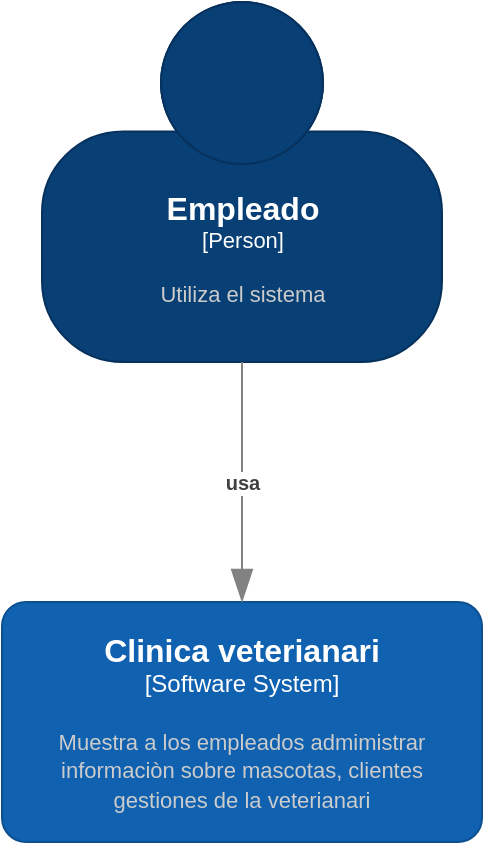 <mxfile version="20.0.1" type="device" pages="4"><diagram id="ow3xHZUGOYTpjpspxe-k" name="contexto"><mxGraphModel dx="1038" dy="571" grid="1" gridSize="10" guides="1" tooltips="1" connect="1" arrows="1" fold="1" page="1" pageScale="1" pageWidth="827" pageHeight="1169" math="0" shadow="0"><root><mxCell id="0"/><mxCell id="1" parent="0"/><object placeholders="1" c4Name="Clinica veterianari" c4Type="Software System" c4Description="Muestra a los empleados admimistrar&#10;informaciòn sobre mascotas, clientes&#10;gestiones de la veterianari" label="&lt;font style=&quot;font-size: 16px&quot;&gt;&lt;b&gt;%c4Name%&lt;/b&gt;&lt;/font&gt;&lt;div&gt;[%c4Type%]&lt;/div&gt;&lt;br&gt;&lt;div&gt;&lt;font style=&quot;font-size: 11px&quot;&gt;&lt;font color=&quot;#cccccc&quot;&gt;%c4Description%&lt;/font&gt;&lt;/div&gt;" id="G75LsXMLeV2hOUavIm4Q-3"><mxCell style="rounded=1;whiteSpace=wrap;html=1;labelBackgroundColor=none;fillColor=#1061B0;fontColor=#ffffff;align=center;arcSize=10;strokeColor=#0D5091;metaEdit=1;resizable=0;points=[[0.25,0,0],[0.5,0,0],[0.75,0,0],[1,0.25,0],[1,0.5,0],[1,0.75,0],[0.75,1,0],[0.5,1,0],[0.25,1,0],[0,0.75,0],[0,0.5,0],[0,0.25,0]];" vertex="1" parent="1"><mxGeometry x="260" y="320" width="240" height="120" as="geometry"/></mxCell></object><object placeholders="1" c4Name="Empleado" c4Type="Person" c4Description="Utiliza el sistema" label="&lt;font style=&quot;font-size: 16px&quot;&gt;&lt;b&gt;%c4Name%&lt;/b&gt;&lt;/font&gt;&lt;div&gt;[%c4Type%]&lt;/div&gt;&lt;br&gt;&lt;div&gt;&lt;font style=&quot;font-size: 11px&quot;&gt;&lt;font color=&quot;#cccccc&quot;&gt;%c4Description%&lt;/font&gt;&lt;/div&gt;" id="G75LsXMLeV2hOUavIm4Q-4"><mxCell style="html=1;fontSize=11;dashed=0;whitespace=wrap;fillColor=#083F75;strokeColor=#06315C;fontColor=#ffffff;shape=mxgraph.c4.person2;align=center;metaEdit=1;points=[[0.5,0,0],[1,0.5,0],[1,0.75,0],[0.75,1,0],[0.5,1,0],[0.25,1,0],[0,0.75,0],[0,0.5,0]];resizable=0;" vertex="1" parent="1"><mxGeometry x="280" y="20" width="200" height="180" as="geometry"/></mxCell></object><object placeholders="1" c4Type="Relationship" c4Description="usa&#10;" label="&lt;div style=&quot;text-align: left&quot;&gt;&lt;div style=&quot;text-align: center&quot;&gt;&lt;b&gt;%c4Description%&lt;/b&gt;&lt;/div&gt;" id="G75LsXMLeV2hOUavIm4Q-7"><mxCell style="endArrow=blockThin;html=1;fontSize=10;fontColor=#404040;strokeWidth=1;endFill=1;strokeColor=#828282;elbow=vertical;metaEdit=1;endSize=14;startSize=14;jumpStyle=arc;jumpSize=16;rounded=0;edgeStyle=orthogonalEdgeStyle;exitX=0.5;exitY=1;exitDx=0;exitDy=0;exitPerimeter=0;entryX=0.5;entryY=0;entryDx=0;entryDy=0;entryPerimeter=0;" edge="1" parent="1" source="G75LsXMLeV2hOUavIm4Q-4" target="G75LsXMLeV2hOUavIm4Q-3"><mxGeometry width="240" relative="1" as="geometry"><mxPoint x="350" y="250" as="sourcePoint"/><mxPoint x="590" y="250" as="targetPoint"/></mxGeometry></mxCell></object></root></mxGraphModel></diagram><diagram name="contenedor" id="J5b45KK1U5hIEvFgc4su"><mxGraphModel dx="1038" dy="571" grid="1" gridSize="10" guides="1" tooltips="1" connect="1" arrows="1" fold="1" page="1" pageScale="1" pageWidth="827" pageHeight="1169" math="0" shadow="0"><root><mxCell id="oBdUf0047qvnqtLOS9fv-0"/><mxCell id="oBdUf0047qvnqtLOS9fv-1" parent="oBdUf0047qvnqtLOS9fv-0"/><object placeholders="1" c4Name="Empleado" c4Type="Person" c4Description="Utiliza el sistema" label="&lt;font style=&quot;font-size: 16px&quot;&gt;&lt;b&gt;%c4Name%&lt;/b&gt;&lt;/font&gt;&lt;div&gt;[%c4Type%]&lt;/div&gt;&lt;br&gt;&lt;div&gt;&lt;font style=&quot;font-size: 11px&quot;&gt;&lt;font color=&quot;#cccccc&quot;&gt;%c4Description%&lt;/font&gt;&lt;/div&gt;" id="oBdUf0047qvnqtLOS9fv-3"><mxCell style="html=1;fontSize=11;dashed=0;whitespace=wrap;fillColor=#083F75;strokeColor=#06315C;fontColor=#ffffff;shape=mxgraph.c4.person2;align=center;metaEdit=1;points=[[0.5,0,0],[1,0.5,0],[1,0.75,0],[0.75,1,0],[0.5,1,0],[0.25,1,0],[0,0.75,0],[0,0.5,0]];resizable=0;" vertex="1" parent="oBdUf0047qvnqtLOS9fv-1"><mxGeometry x="280" y="20" width="200" height="180" as="geometry"/></mxCell></object><object placeholders="1" c4Type="Relationship" c4Description="usa&#10;" label="&lt;div style=&quot;text-align: left&quot;&gt;&lt;div style=&quot;text-align: center&quot;&gt;&lt;b&gt;%c4Description%&lt;/b&gt;&lt;/div&gt;" id="oBdUf0047qvnqtLOS9fv-4"><mxCell style="endArrow=blockThin;html=1;fontSize=10;fontColor=#404040;strokeWidth=1;endFill=1;strokeColor=#828282;elbow=vertical;metaEdit=1;endSize=14;startSize=14;jumpStyle=arc;jumpSize=16;rounded=0;edgeStyle=orthogonalEdgeStyle;exitX=0.5;exitY=1;exitDx=0;exitDy=0;exitPerimeter=0;dashed=1;" edge="1" parent="oBdUf0047qvnqtLOS9fv-1" source="oBdUf0047qvnqtLOS9fv-3" target="2WxA-Mg-8D5rNNFgFzb7-1"><mxGeometry width="240" relative="1" as="geometry"><mxPoint x="350" y="250" as="sourcePoint"/><mxPoint x="240" y="340" as="targetPoint"/></mxGeometry></mxCell></object><object placeholders="1" c4Name="Clinica Veterinaria" c4Type="SystemScopeBoundary" c4Application="software System" label="&lt;font style=&quot;font-size: 16px&quot;&gt;&lt;b&gt;&lt;div style=&quot;text-align: left&quot;&gt;%c4Name%&lt;/div&gt;&lt;/b&gt;&lt;/font&gt;&lt;div style=&quot;text-align: left&quot;&gt;[%c4Application%]&lt;/div&gt;" id="2WxA-Mg-8D5rNNFgFzb7-0"><mxCell style="rounded=1;fontSize=11;whiteSpace=wrap;html=1;dashed=1;arcSize=20;fillColor=none;strokeColor=#666666;fontColor=#333333;labelBackgroundColor=none;align=left;verticalAlign=bottom;labelBorderColor=none;spacingTop=0;spacing=10;dashPattern=8 4;metaEdit=1;rotatable=0;perimeter=rectanglePerimeter;noLabel=0;labelPadding=0;allowArrows=0;connectable=0;expand=0;recursiveResize=0;editable=1;pointerEvents=0;absoluteArcSize=1;points=[[0.25,0,0],[0.5,0,0],[0.75,0,0],[1,0.25,0],[1,0.5,0],[1,0.75,0],[0.75,1,0],[0.5,1,0],[0.25,1,0],[0,0.75,0],[0,0.5,0],[0,0.25,0]];" vertex="1" parent="oBdUf0047qvnqtLOS9fv-1"><mxGeometry x="210" y="250" width="350" height="390" as="geometry"/></mxCell></object><mxCell id="aoBs7oYjc9M1emKAEGzF-12" style="edgeStyle=orthogonalEdgeStyle;rounded=0;orthogonalLoop=1;jettySize=auto;html=1;dashed=1;" edge="1" parent="oBdUf0047qvnqtLOS9fv-1" source="2WxA-Mg-8D5rNNFgFzb7-1" target="aoBs7oYjc9M1emKAEGzF-4"><mxGeometry relative="1" as="geometry"><mxPoint x="382.8" y="451.02" as="targetPoint"/></mxGeometry></mxCell><object placeholders="1" c4Name="Aplicaciòn web" c4Type="Container" c4Technology="Laravel" c4Description="Permitir los empleados admimistrar&#10;informaciòn sobre mascotas, clientes&#10;gestiones de la veterianaria" label="&lt;font style=&quot;font-size: 16px&quot;&gt;&lt;b&gt;%c4Name%&lt;/b&gt;&lt;/font&gt;&lt;div&gt;[%c4Type%: %c4Technology%]&lt;/div&gt;&lt;br&gt;&lt;div&gt;&lt;font style=&quot;font-size: 11px&quot;&gt;&lt;font color=&quot;#E6E6E6&quot;&gt;%c4Description%&lt;/font&gt;&lt;/div&gt;" id="2WxA-Mg-8D5rNNFgFzb7-1"><mxCell style="rounded=1;whiteSpace=wrap;html=1;fontSize=11;labelBackgroundColor=none;fillColor=#23A2D9;fontColor=#ffffff;align=center;arcSize=10;strokeColor=#0E7DAD;metaEdit=1;resizable=0;points=[[0.25,0,0],[0.5,0,0],[0.75,0,0],[1,0.25,0],[1,0.5,0],[1,0.75,0],[0.75,1,0],[0.5,1,0],[0.25,1,0],[0,0.75,0],[0,0.5,0],[0,0.25,0]];" vertex="1" parent="oBdUf0047qvnqtLOS9fv-1"><mxGeometry x="260" y="280" width="240" height="120" as="geometry"/></mxCell></object><object placeholders="1" c4Type="Base de Datos" c4Container="Container " c4Technology="Maria DB" c4Description="Store mascotas, clientes" label="&lt;font style=&quot;font-size: 16px&quot;&gt;&lt;b&gt;%c4Type%&lt;/font&gt;&lt;div&gt;[%c4Container%:&amp;nbsp;%c4Technology%]&lt;/div&gt;&lt;br&gt;&lt;div&gt;&lt;font style=&quot;font-size: 11px&quot;&gt;&lt;font color=&quot;#E6E6E6&quot;&gt;%c4Description%&lt;/font&gt;&lt;/div&gt;" id="aoBs7oYjc9M1emKAEGzF-4"><mxCell style="shape=cylinder3;size=15;whiteSpace=wrap;html=1;boundedLbl=1;rounded=0;labelBackgroundColor=none;fillColor=#23A2D9;fontSize=12;fontColor=#ffffff;align=center;strokeColor=#0E7DAD;metaEdit=1;points=[[0.5,0,0],[1,0.25,0],[1,0.5,0],[1,0.75,0],[0.5,1,0],[0,0.75,0],[0,0.5,0],[0,0.25,0]];resizable=0;" vertex="1" parent="oBdUf0047qvnqtLOS9fv-1"><mxGeometry x="260" y="465" width="240" height="120" as="geometry"/></mxCell></object></root></mxGraphModel></diagram><diagram name="componente" id="9l-gFrzwX7E5A8nOS2ES"><mxGraphModel dx="2310" dy="816" grid="1" gridSize="10" guides="1" tooltips="1" connect="1" arrows="1" fold="1" page="1" pageScale="1" pageWidth="827" pageHeight="1169" math="0" shadow="0"><root><mxCell id="KhVIsR5Pb3wAb359pvli-0"/><mxCell id="KhVIsR5Pb3wAb359pvli-1" parent="KhVIsR5Pb3wAb359pvli-0"/><object placeholders="1" c4Name="Empleado" c4Type="Person" c4Description="Utiliza el sistema" label="&lt;font style=&quot;font-size: 16px&quot;&gt;&lt;b&gt;%c4Name%&lt;/b&gt;&lt;/font&gt;&lt;div&gt;[%c4Type%]&lt;/div&gt;&lt;br&gt;&lt;div&gt;&lt;font style=&quot;font-size: 11px&quot;&gt;&lt;font color=&quot;#cccccc&quot;&gt;%c4Description%&lt;/font&gt;&lt;/div&gt;" id="KhVIsR5Pb3wAb359pvli-2"><mxCell style="html=1;fontSize=11;dashed=0;whitespace=wrap;fillColor=#083F75;strokeColor=#06315C;fontColor=#ffffff;shape=mxgraph.c4.person2;align=center;metaEdit=1;points=[[0.5,0,0],[1,0.5,0],[1,0.75,0],[0.75,1,0],[0.5,1,0],[0.25,1,0],[0,0.75,0],[0,0.5,0]];resizable=0;" vertex="1" parent="KhVIsR5Pb3wAb359pvli-1"><mxGeometry x="-337" y="30" width="200" height="180" as="geometry"/></mxCell></object><object placeholders="1" c4Name="Aplicacion web" c4Type="SystemScopeBoundary" c4Application="Container" label="&lt;font style=&quot;font-size: 16px&quot;&gt;&lt;b&gt;&lt;div style=&quot;text-align: left&quot;&gt;%c4Name%&lt;/div&gt;&lt;/b&gt;&lt;/font&gt;&lt;div style=&quot;text-align: left&quot;&gt;[%c4Application%]&lt;/div&gt;" id="KhVIsR5Pb3wAb359pvli-4"><mxCell style="rounded=1;fontSize=11;whiteSpace=wrap;html=1;dashed=1;arcSize=20;fillColor=none;strokeColor=#666666;fontColor=#333333;labelBackgroundColor=none;align=left;verticalAlign=bottom;labelBorderColor=none;spacingTop=0;spacing=10;dashPattern=8 4;metaEdit=1;rotatable=0;perimeter=rectanglePerimeter;noLabel=0;labelPadding=0;allowArrows=0;connectable=0;expand=0;recursiveResize=0;editable=1;pointerEvents=0;absoluteArcSize=1;points=[[0.25,0,0],[0.5,0,0],[0.75,0,0],[1,0.25,0],[1,0.5,0],[1,0.75,0],[0.75,1,0],[0.5,1,0],[0.25,1,0],[0,0.75,0],[0,0.5,0],[0,0.25,0]];" vertex="1" parent="KhVIsR5Pb3wAb359pvli-1"><mxGeometry x="-827" y="270" width="827" height="400" as="geometry"/></mxCell></object><object placeholders="1" c4Type="Base de Datos" c4Container="Container " c4Technology="Maria DB" c4Description="Store mascotas, clientes" label="&lt;font style=&quot;font-size: 16px&quot;&gt;&lt;b&gt;%c4Type%&lt;/font&gt;&lt;div&gt;[%c4Container%:&amp;nbsp;%c4Technology%]&lt;/div&gt;&lt;br&gt;&lt;div&gt;&lt;font style=&quot;font-size: 11px&quot;&gt;&lt;font color=&quot;#E6E6E6&quot;&gt;%c4Description%&lt;/font&gt;&lt;/div&gt;" id="KhVIsR5Pb3wAb359pvli-7"><mxCell style="shape=cylinder3;size=15;whiteSpace=wrap;html=1;boundedLbl=1;rounded=0;labelBackgroundColor=none;fillColor=#23A2D9;fontSize=12;fontColor=#ffffff;align=center;strokeColor=#0E7DAD;metaEdit=1;points=[[0.5,0,0],[1,0.25,0],[1,0.5,0],[1,0.75,0],[0.5,1,0],[0,0.75,0],[0,0.5,0],[0,0.25,0]];resizable=0;" vertex="1" parent="KhVIsR5Pb3wAb359pvli-1"><mxGeometry x="-640" y="780" width="240" height="120" as="geometry"/></mxCell></object><mxCell id="OelPczLiiVqYM9FNONkE-6" style="edgeStyle=none;rounded=0;orthogonalLoop=1;jettySize=auto;html=1;dashed=1;" edge="1" parent="KhVIsR5Pb3wAb359pvli-1" source="hqKr0oDpj3UkhgxDb4QV-0" target="OelPczLiiVqYM9FNONkE-4"><mxGeometry relative="1" as="geometry"/></mxCell><object placeholders="1" c4Name="ControladorMascotas" c4Type="Component" c4Technology="" c4Description="" label="&lt;font style=&quot;font-size: 16px&quot;&gt;&lt;b&gt;%c4Name%&lt;/b&gt;&lt;/font&gt;&lt;div&gt;[%c4Type%: %c4Technology%]&lt;/div&gt;&lt;br&gt;&lt;div&gt;&lt;font style=&quot;font-size: 11px&quot;&gt;%c4Description%&lt;/font&gt;&lt;/div&gt;" id="hqKr0oDpj3UkhgxDb4QV-0"><mxCell style="rounded=1;whiteSpace=wrap;html=1;labelBackgroundColor=none;fillColor=#63BEF2;fontColor=#ffffff;align=center;arcSize=6;strokeColor=#2086C9;metaEdit=1;resizable=0;points=[[0.25,0,0],[0.5,0,0],[0.75,0,0],[1,0.25,0],[1,0.5,0],[1,0.75,0],[0.75,1,0],[0.5,1,0],[0.25,1,0],[0,0.75,0],[0,0.5,0],[0,0.25,0]];" vertex="1" parent="KhVIsR5Pb3wAb359pvli-1"><mxGeometry x="-310" y="370" width="240" height="120" as="geometry"/></mxCell></object><mxCell id="OelPczLiiVqYM9FNONkE-7" style="edgeStyle=none;rounded=0;orthogonalLoop=1;jettySize=auto;html=1;dashed=1;" edge="1" parent="KhVIsR5Pb3wAb359pvli-1" source="hqKr0oDpj3UkhgxDb4QV-2" target="OelPczLiiVqYM9FNONkE-4"><mxGeometry relative="1" as="geometry"/></mxCell><object placeholders="1" c4Name="ControladorCliente" c4Type="Component" c4Technology="" c4Description="" label="&lt;font style=&quot;font-size: 16px&quot;&gt;&lt;b&gt;%c4Name%&lt;/b&gt;&lt;/font&gt;&lt;div&gt;[%c4Type%: %c4Technology%]&lt;/div&gt;&lt;br&gt;&lt;div&gt;&lt;font style=&quot;font-size: 11px&quot;&gt;%c4Description%&lt;/font&gt;&lt;/div&gt;" id="hqKr0oDpj3UkhgxDb4QV-2"><mxCell style="rounded=1;whiteSpace=wrap;html=1;labelBackgroundColor=none;fillColor=#63BEF2;fontColor=#ffffff;align=center;arcSize=6;strokeColor=#2086C9;metaEdit=1;resizable=0;points=[[0.25,0,0],[0.5,0,0],[0.75,0,0],[1,0.25,0],[1,0.5,0],[1,0.75,0],[0.75,1,0],[0.5,1,0],[0.25,1,0],[0,0.75,0],[0,0.5,0],[0,0.25,0]];" vertex="1" parent="KhVIsR5Pb3wAb359pvli-1"><mxGeometry x="-560" y="360" width="240" height="120" as="geometry"/></mxCell></object><mxCell id="OelPczLiiVqYM9FNONkE-3" style="edgeStyle=none;rounded=0;orthogonalLoop=1;jettySize=auto;html=1;dashed=1;" edge="1" parent="KhVIsR5Pb3wAb359pvli-1" source="vnoit0yYaFEJqwumshK0-0" target="OelPczLiiVqYM9FNONkE-4"><mxGeometry relative="1" as="geometry"/></mxCell><object placeholders="1" c4Name="ControladorPagos" c4Type="Component" c4Technology="" c4Description="" label="&lt;font style=&quot;font-size: 16px&quot;&gt;&lt;b&gt;%c4Name%&lt;/b&gt;&lt;/font&gt;&lt;div&gt;[%c4Type%: %c4Technology%]&lt;/div&gt;&lt;br&gt;&lt;div&gt;&lt;font style=&quot;font-size: 11px&quot;&gt;%c4Description%&lt;/font&gt;&lt;/div&gt;" id="vnoit0yYaFEJqwumshK0-0"><mxCell style="rounded=1;whiteSpace=wrap;html=1;labelBackgroundColor=none;fillColor=#63BEF2;fontColor=#ffffff;align=center;arcSize=6;strokeColor=#2086C9;metaEdit=1;resizable=0;points=[[0.25,0,0],[0.5,0,0],[0.75,0,0],[1,0.25,0],[1,0.5,0],[1,0.75,0],[0.75,1,0],[0.5,1,0],[0.25,1,0],[0,0.75,0],[0,0.5,0],[0,0.25,0]];" vertex="1" parent="KhVIsR5Pb3wAb359pvli-1"><mxGeometry x="-260" y="510" width="240" height="120" as="geometry"/></mxCell></object><mxCell id="OelPczLiiVqYM9FNONkE-8" style="edgeStyle=none;rounded=0;orthogonalLoop=1;jettySize=auto;html=1;dashed=1;" edge="1" parent="KhVIsR5Pb3wAb359pvli-1" source="vnoit0yYaFEJqwumshK0-1" target="OelPczLiiVqYM9FNONkE-4"><mxGeometry relative="1" as="geometry"/></mxCell><object placeholders="1" c4Name="ControladorVeterinaria" c4Type="Component" c4Technology="" c4Description="" label="&lt;font style=&quot;font-size: 16px&quot;&gt;&lt;b&gt;%c4Name%&lt;/b&gt;&lt;/font&gt;&lt;div&gt;[%c4Type%: %c4Technology%]&lt;/div&gt;&lt;br&gt;&lt;div&gt;&lt;font style=&quot;font-size: 11px&quot;&gt;%c4Description%&lt;/font&gt;&lt;/div&gt;" id="vnoit0yYaFEJqwumshK0-1"><mxCell style="rounded=1;whiteSpace=wrap;html=1;labelBackgroundColor=none;fillColor=#63BEF2;fontColor=#ffffff;align=center;arcSize=6;strokeColor=#2086C9;metaEdit=1;resizable=0;points=[[0.25,0,0],[0.5,0,0],[0.75,0,0],[1,0.25,0],[1,0.5,0],[1,0.75,0],[0.75,1,0],[0.5,1,0],[0.25,1,0],[0,0.75,0],[0,0.5,0],[0,0.25,0]];" vertex="1" parent="KhVIsR5Pb3wAb359pvli-1"><mxGeometry x="-810" y="310" width="240" height="120" as="geometry"/></mxCell></object><object placeholders="1" c4Type="Relationship" c4Description="usa&#10;" label="&lt;div style=&quot;text-align: left&quot;&gt;&lt;div style=&quot;text-align: center&quot;&gt;&lt;b&gt;%c4Description%&lt;/b&gt;&lt;/div&gt;" id="vnoit0yYaFEJqwumshK0-2"><mxCell style="endArrow=blockThin;html=1;fontSize=10;fontColor=#404040;strokeWidth=1;endFill=1;strokeColor=#828282;elbow=vertical;metaEdit=1;endSize=14;startSize=14;jumpStyle=arc;jumpSize=16;rounded=0;exitX=0.5;exitY=1;exitDx=0;exitDy=0;exitPerimeter=0;dashed=1;" edge="1" parent="KhVIsR5Pb3wAb359pvli-1" source="KhVIsR5Pb3wAb359pvli-2" target="hqKr0oDpj3UkhgxDb4QV-0"><mxGeometry width="240" relative="1" as="geometry"><mxPoint x="-127" y="220" as="sourcePoint"/><mxPoint x="123" y="310" as="targetPoint"/></mxGeometry></mxCell></object><object placeholders="1" c4Type="Relationship" c4Description="usa&#10;" label="&lt;div style=&quot;text-align: left&quot;&gt;&lt;div style=&quot;text-align: center&quot;&gt;&lt;b&gt;%c4Description%&lt;/b&gt;&lt;/div&gt;" id="vnoit0yYaFEJqwumshK0-3"><mxCell style="endArrow=blockThin;html=1;fontSize=10;fontColor=#404040;strokeWidth=1;endFill=1;strokeColor=#828282;elbow=vertical;metaEdit=1;endSize=14;startSize=14;jumpStyle=arc;jumpSize=16;rounded=0;exitX=0.5;exitY=1;exitDx=0;exitDy=0;exitPerimeter=0;dashed=1;entryX=0.5;entryY=0;entryDx=0;entryDy=0;entryPerimeter=0;" edge="1" parent="KhVIsR5Pb3wAb359pvli-1" source="KhVIsR5Pb3wAb359pvli-2" target="hqKr0oDpj3UkhgxDb4QV-2"><mxGeometry width="240" relative="1" as="geometry"><mxPoint x="-127" y="220" as="sourcePoint"/><mxPoint x="-127" y="320" as="targetPoint"/></mxGeometry></mxCell></object><object placeholders="1" c4Type="Relationship" c4Description="usa&#10;" label="&lt;div style=&quot;text-align: left&quot;&gt;&lt;div style=&quot;text-align: center&quot;&gt;&lt;b&gt;%c4Description%&lt;/b&gt;&lt;/div&gt;" id="vnoit0yYaFEJqwumshK0-4"><mxCell style="endArrow=blockThin;html=1;fontSize=10;fontColor=#404040;strokeWidth=1;endFill=1;strokeColor=#828282;elbow=vertical;metaEdit=1;endSize=14;startSize=14;jumpStyle=arc;jumpSize=16;rounded=0;exitX=0.5;exitY=1;exitDx=0;exitDy=0;exitPerimeter=0;dashed=1;entryX=0.5;entryY=0;entryDx=0;entryDy=0;entryPerimeter=0;" edge="1" parent="KhVIsR5Pb3wAb359pvli-1" source="KhVIsR5Pb3wAb359pvli-2" target="vnoit0yYaFEJqwumshK0-1"><mxGeometry width="240" relative="1" as="geometry"><mxPoint x="-127" y="220" as="sourcePoint"/><mxPoint x="-387" y="320" as="targetPoint"/></mxGeometry></mxCell></object><mxCell id="OelPczLiiVqYM9FNONkE-9" style="edgeStyle=none;rounded=0;orthogonalLoop=1;jettySize=auto;html=1;dashed=1;" edge="1" parent="KhVIsR5Pb3wAb359pvli-1" source="OelPczLiiVqYM9FNONkE-4" target="KhVIsR5Pb3wAb359pvli-7"><mxGeometry relative="1" as="geometry"/></mxCell><object placeholders="1" c4Name="Dao" c4Type="Component" c4Technology="" c4Description="Persistencia se encarga de manejar &#10;las operaciones a la BD a travès &#10;del framework" label="&lt;font style=&quot;font-size: 16px&quot;&gt;&lt;b&gt;%c4Name%&lt;/b&gt;&lt;/font&gt;&lt;div&gt;[%c4Type%: %c4Technology%]&lt;/div&gt;&lt;br&gt;&lt;div&gt;&lt;font style=&quot;font-size: 11px&quot;&gt;%c4Description%&lt;/font&gt;&lt;/div&gt;" id="OelPczLiiVqYM9FNONkE-4"><mxCell style="rounded=1;whiteSpace=wrap;html=1;labelBackgroundColor=none;fillColor=#63BEF2;fontColor=#ffffff;align=center;arcSize=6;strokeColor=#2086C9;metaEdit=1;resizable=0;points=[[0.25,0,0],[0.5,0,0],[0.75,0,0],[1,0.25,0],[1,0.5,0],[1,0.75,0],[0.75,1,0],[0.5,1,0],[0.25,1,0],[0,0.75,0],[0,0.5,0],[0,0.25,0]];" vertex="1" parent="KhVIsR5Pb3wAb359pvli-1"><mxGeometry x="-640" y="590" width="240" height="120" as="geometry"/></mxCell></object><object placeholders="1" c4Type="Relationship" c4Description="usa&#10;" label="&lt;div style=&quot;text-align: left&quot;&gt;&lt;div style=&quot;text-align: center&quot;&gt;&lt;b&gt;%c4Description%&lt;/b&gt;&lt;/div&gt;" id="eEO82WD_S1cqmEeAzLph-0"><mxCell style="endArrow=blockThin;html=1;fontSize=10;fontColor=#404040;strokeWidth=1;endFill=1;strokeColor=#828282;elbow=vertical;metaEdit=1;endSize=14;startSize=14;jumpStyle=arc;jumpSize=16;rounded=0;exitX=0.5;exitY=1;exitDx=0;exitDy=0;exitPerimeter=0;dashed=1;edgeStyle=orthogonalEdgeStyle;" edge="1" parent="KhVIsR5Pb3wAb359pvli-1" source="KhVIsR5Pb3wAb359pvli-2" target="vnoit0yYaFEJqwumshK0-0"><mxGeometry width="240" relative="1" as="geometry"><mxPoint x="-227" y="220" as="sourcePoint"/><mxPoint x="-192.818" y="380" as="targetPoint"/><Array as="points"><mxPoint x="-50" y="210"/></Array></mxGeometry></mxCell></object></root></mxGraphModel></diagram><diagram name="Copy of contenedor" id="Wr-OlNsox0RmlhuV_O-a"><mxGraphModel dx="1038" dy="571" grid="1" gridSize="10" guides="1" tooltips="1" connect="1" arrows="1" fold="1" page="1" pageScale="1" pageWidth="827" pageHeight="1169" math="0" shadow="0"><root><mxCell id="yveVmvUffWD16wMDJmpX-0"/><mxCell id="yveVmvUffWD16wMDJmpX-1" parent="yveVmvUffWD16wMDJmpX-0"/><object placeholders="1" c4Name="Empleado" c4Type="Person" c4Description="Utiliza el sistema" label="&lt;font style=&quot;font-size: 16px&quot;&gt;&lt;b&gt;%c4Name%&lt;/b&gt;&lt;/font&gt;&lt;div&gt;[%c4Type%]&lt;/div&gt;&lt;br&gt;&lt;div&gt;&lt;font style=&quot;font-size: 11px&quot;&gt;&lt;font color=&quot;#cccccc&quot;&gt;%c4Description%&lt;/font&gt;&lt;/div&gt;" id="yveVmvUffWD16wMDJmpX-2"><mxCell style="html=1;fontSize=11;dashed=0;whitespace=wrap;fillColor=#083F75;strokeColor=#06315C;fontColor=#ffffff;shape=mxgraph.c4.person2;align=center;metaEdit=1;points=[[0.5,0,0],[1,0.5,0],[1,0.75,0],[0.75,1,0],[0.5,1,0],[0.25,1,0],[0,0.75,0],[0,0.5,0]];resizable=0;" vertex="1" parent="yveVmvUffWD16wMDJmpX-1"><mxGeometry x="280" y="20" width="200" height="180" as="geometry"/></mxCell></object><object placeholders="1" c4Type="Relationship" c4Description="usa&#10;" label="&lt;div style=&quot;text-align: left&quot;&gt;&lt;div style=&quot;text-align: center&quot;&gt;&lt;b&gt;%c4Description%&lt;/b&gt;&lt;/div&gt;" id="yveVmvUffWD16wMDJmpX-3"><mxCell style="endArrow=blockThin;html=1;fontSize=10;fontColor=#404040;strokeWidth=1;endFill=1;strokeColor=#828282;elbow=vertical;metaEdit=1;endSize=14;startSize=14;jumpStyle=arc;jumpSize=16;rounded=0;edgeStyle=orthogonalEdgeStyle;exitX=0.5;exitY=1;exitDx=0;exitDy=0;exitPerimeter=0;dashed=1;" edge="1" parent="yveVmvUffWD16wMDJmpX-1" source="yveVmvUffWD16wMDJmpX-2" target="yveVmvUffWD16wMDJmpX-7"><mxGeometry width="240" relative="1" as="geometry"><mxPoint x="350" y="250" as="sourcePoint"/><mxPoint x="240" y="340" as="targetPoint"/></mxGeometry></mxCell></object><object placeholders="1" c4Name="Clinica Veterinaria" c4Type="SystemScopeBoundary" c4Application="software System" label="&lt;font style=&quot;font-size: 16px&quot;&gt;&lt;b&gt;&lt;div style=&quot;text-align: left&quot;&gt;%c4Name%&lt;/div&gt;&lt;/b&gt;&lt;/font&gt;&lt;div style=&quot;text-align: left&quot;&gt;[%c4Application%]&lt;/div&gt;" id="yveVmvUffWD16wMDJmpX-4"><mxCell style="rounded=1;fontSize=11;whiteSpace=wrap;html=1;dashed=1;arcSize=20;fillColor=none;strokeColor=#666666;fontColor=#333333;labelBackgroundColor=none;align=left;verticalAlign=bottom;labelBorderColor=none;spacingTop=0;spacing=10;dashPattern=8 4;metaEdit=1;rotatable=0;perimeter=rectanglePerimeter;noLabel=0;labelPadding=0;allowArrows=0;connectable=0;expand=0;recursiveResize=0;editable=1;pointerEvents=0;absoluteArcSize=1;points=[[0.25,0,0],[0.5,0,0],[0.75,0,0],[1,0.25,0],[1,0.5,0],[1,0.75,0],[0.75,1,0],[0.5,1,0],[0.25,1,0],[0,0.75,0],[0,0.5,0],[0,0.25,0]];" vertex="1" parent="yveVmvUffWD16wMDJmpX-1"><mxGeometry x="20" y="250" width="1070" height="740" as="geometry"/></mxCell></object><mxCell id="yveVmvUffWD16wMDJmpX-5" style="edgeStyle=orthogonalEdgeStyle;rounded=0;orthogonalLoop=1;jettySize=auto;html=1;entryX=0.414;entryY=0.006;entryDx=0;entryDy=0;entryPerimeter=0;dashed=1;" edge="1" parent="yveVmvUffWD16wMDJmpX-1" source="yveVmvUffWD16wMDJmpX-7" target="yveVmvUffWD16wMDJmpX-12"><mxGeometry relative="1" as="geometry"/></mxCell><mxCell id="yveVmvUffWD16wMDJmpX-6" style="edgeStyle=orthogonalEdgeStyle;rounded=0;orthogonalLoop=1;jettySize=auto;html=1;dashed=1;" edge="1" parent="yveVmvUffWD16wMDJmpX-1" source="yveVmvUffWD16wMDJmpX-7" target="yveVmvUffWD16wMDJmpX-16"><mxGeometry relative="1" as="geometry"/></mxCell><object placeholders="1" c4Name="Aplicaciòn web" c4Type="Container" c4Technology="Laravel" c4Description="Permitir los empleados admimistrar&#10;informaciòn sobre mascotas, clientes&#10;gestiones de la veterianaria" label="&lt;font style=&quot;font-size: 16px&quot;&gt;&lt;b&gt;%c4Name%&lt;/b&gt;&lt;/font&gt;&lt;div&gt;[%c4Type%: %c4Technology%]&lt;/div&gt;&lt;br&gt;&lt;div&gt;&lt;font style=&quot;font-size: 11px&quot;&gt;&lt;font color=&quot;#E6E6E6&quot;&gt;%c4Description%&lt;/font&gt;&lt;/div&gt;" id="yveVmvUffWD16wMDJmpX-7"><mxCell style="rounded=1;whiteSpace=wrap;html=1;fontSize=11;labelBackgroundColor=none;fillColor=#23A2D9;fontColor=#ffffff;align=center;arcSize=10;strokeColor=#0E7DAD;metaEdit=1;resizable=0;points=[[0.25,0,0],[0.5,0,0],[0.75,0,0],[1,0.25,0],[1,0.5,0],[1,0.75,0],[0.75,1,0],[0.5,1,0],[0.25,1,0],[0,0.75,0],[0,0.5,0],[0,0.25,0]];" vertex="1" parent="yveVmvUffWD16wMDJmpX-1"><mxGeometry x="260" y="280" width="240" height="120" as="geometry"/></mxCell></object><object placeholders="1" c4Type="Base de Datos" c4Container="Container " c4Technology="Maria DB" c4Description="Store mascotas, clientes" label="&lt;font style=&quot;font-size: 16px&quot;&gt;&lt;b&gt;%c4Type%&lt;/font&gt;&lt;div&gt;[%c4Container%:&amp;nbsp;%c4Technology%]&lt;/div&gt;&lt;br&gt;&lt;div&gt;&lt;font style=&quot;font-size: 11px&quot;&gt;&lt;font color=&quot;#E6E6E6&quot;&gt;%c4Description%&lt;/font&gt;&lt;/div&gt;" id="yveVmvUffWD16wMDJmpX-8"><mxCell style="shape=cylinder3;size=15;whiteSpace=wrap;html=1;boundedLbl=1;rounded=0;labelBackgroundColor=none;fillColor=#23A2D9;fontSize=12;fontColor=#ffffff;align=center;strokeColor=#0E7DAD;metaEdit=1;points=[[0.5,0,0],[1,0.25,0],[1,0.5,0],[1,0.75,0],[0.5,1,0],[0,0.75,0],[0,0.5,0],[0,0.25,0]];resizable=0;" vertex="1" parent="yveVmvUffWD16wMDJmpX-1"><mxGeometry x="30" y="710" width="240" height="120" as="geometry"/></mxCell></object><mxCell id="yveVmvUffWD16wMDJmpX-9" style="edgeStyle=orthogonalEdgeStyle;rounded=0;orthogonalLoop=1;jettySize=auto;html=1;dashed=1;" edge="1" parent="yveVmvUffWD16wMDJmpX-1" source="yveVmvUffWD16wMDJmpX-10" target="yveVmvUffWD16wMDJmpX-8"><mxGeometry relative="1" as="geometry"/></mxCell><object placeholders="1" c4Type="MicroMascotas" c4Container="Container " c4Technology="e.g. Micronaut, etc." c4Description="Description of microservice type container role/responsibility." label="&lt;font style=&quot;font-size: 16px&quot;&gt;&lt;b&gt;%c4Type%&lt;/font&gt;&lt;div&gt;[%c4Container%:&amp;nbsp;%c4Technology%]&lt;/div&gt;&lt;br&gt;&lt;div&gt;&lt;font style=&quot;font-size: 11px&quot;&gt;&lt;font color=&quot;#E6E6E6&quot;&gt;%c4Description%&lt;/font&gt;&lt;/div&gt;" id="yveVmvUffWD16wMDJmpX-10"><mxCell style="shape=hexagon;size=50;perimeter=hexagonPerimeter2;whiteSpace=wrap;html=1;fixedSize=1;rounded=1;labelBackgroundColor=none;fillColor=#23A2D9;fontSize=12;fontColor=#ffffff;align=center;strokeColor=#0E7DAD;metaEdit=1;points=[[0.5,0,0],[1,0.25,0],[1,0.5,0],[1,0.75,0],[0.5,1,0],[0,0.75,0],[0,0.5,0],[0,0.25,0]];resizable=0;" vertex="1" parent="yveVmvUffWD16wMDJmpX-1"><mxGeometry x="50" y="460" width="200" height="170" as="geometry"/></mxCell></object><mxCell id="yveVmvUffWD16wMDJmpX-11" style="edgeStyle=orthogonalEdgeStyle;rounded=0;orthogonalLoop=1;jettySize=auto;html=1;dashed=1;" edge="1" parent="yveVmvUffWD16wMDJmpX-1" source="yveVmvUffWD16wMDJmpX-12" target="yveVmvUffWD16wMDJmpX-17"><mxGeometry relative="1" as="geometry"/></mxCell><object placeholders="1" c4Type="MicroCliente" c4Container="Container " c4Technology="e.g. Micronaut, etc." c4Description="Description of microservice type container role/responsibility." label="&lt;font style=&quot;font-size: 16px&quot;&gt;&lt;b&gt;%c4Type%&lt;/font&gt;&lt;div&gt;[%c4Container%:&amp;nbsp;%c4Technology%]&lt;/div&gt;&lt;br&gt;&lt;div&gt;&lt;font style=&quot;font-size: 11px&quot;&gt;&lt;font color=&quot;#E6E6E6&quot;&gt;%c4Description%&lt;/font&gt;&lt;/div&gt;" id="yveVmvUffWD16wMDJmpX-12"><mxCell style="shape=hexagon;size=50;perimeter=hexagonPerimeter2;whiteSpace=wrap;html=1;fixedSize=1;rounded=1;labelBackgroundColor=none;fillColor=#23A2D9;fontSize=12;fontColor=#ffffff;align=center;strokeColor=#0E7DAD;metaEdit=1;points=[[0.5,0,0],[1,0.25,0],[1,0.5,0],[1,0.75,0],[0.5,1,0],[0,0.75,0],[0,0.5,0],[0,0.25,0]];resizable=0;" vertex="1" parent="yveVmvUffWD16wMDJmpX-1"><mxGeometry x="300" y="450" width="200" height="170" as="geometry"/></mxCell></object><mxCell id="yveVmvUffWD16wMDJmpX-13" style="edgeStyle=orthogonalEdgeStyle;rounded=0;orthogonalLoop=1;jettySize=auto;html=1;entryX=0.5;entryY=0;entryDx=0;entryDy=0;entryPerimeter=0;dashed=1;" edge="1" parent="yveVmvUffWD16wMDJmpX-1" source="yveVmvUffWD16wMDJmpX-14" target="yveVmvUffWD16wMDJmpX-18"><mxGeometry relative="1" as="geometry"/></mxCell><object placeholders="1" c4Type="MicroVeterinaria" c4Container="Container " c4Technology="e.g. Micronaut, etc." c4Description="Description of microservice type container role/responsibility." label="&lt;font style=&quot;font-size: 16px&quot;&gt;&lt;b&gt;%c4Type%&lt;/font&gt;&lt;div&gt;[%c4Container%:&amp;nbsp;%c4Technology%]&lt;/div&gt;&lt;br&gt;&lt;div&gt;&lt;font style=&quot;font-size: 11px&quot;&gt;&lt;font color=&quot;#E6E6E6&quot;&gt;%c4Description%&lt;/font&gt;&lt;/div&gt;" id="yveVmvUffWD16wMDJmpX-14"><mxCell style="shape=hexagon;size=50;perimeter=hexagonPerimeter2;whiteSpace=wrap;html=1;fixedSize=1;rounded=1;labelBackgroundColor=none;fillColor=#23A2D9;fontSize=12;fontColor=#ffffff;align=center;strokeColor=#0E7DAD;metaEdit=1;points=[[0.5,0,0],[1,0.25,0],[1,0.5,0],[1,0.75,0],[0.5,1,0],[0,0.75,0],[0,0.5,0],[0,0.25,0]];resizable=0;" vertex="1" parent="yveVmvUffWD16wMDJmpX-1"><mxGeometry x="530" y="440" width="200" height="170" as="geometry"/></mxCell></object><mxCell id="yveVmvUffWD16wMDJmpX-15" style="edgeStyle=orthogonalEdgeStyle;rounded=0;orthogonalLoop=1;jettySize=auto;html=1;dashed=1;" edge="1" parent="yveVmvUffWD16wMDJmpX-1" source="yveVmvUffWD16wMDJmpX-16" target="yveVmvUffWD16wMDJmpX-19"><mxGeometry relative="1" as="geometry"/></mxCell><object placeholders="1" c4Type="MicroPago" c4Container="Container " c4Technology="e.g. Micronaut, etc." c4Description="Description of microservice type container role/responsibility." label="&lt;font style=&quot;font-size: 16px&quot;&gt;&lt;b&gt;%c4Type%&lt;/font&gt;&lt;div&gt;[%c4Container%:&amp;nbsp;%c4Technology%]&lt;/div&gt;&lt;br&gt;&lt;div&gt;&lt;font style=&quot;font-size: 11px&quot;&gt;&lt;font color=&quot;#E6E6E6&quot;&gt;%c4Description%&lt;/font&gt;&lt;/div&gt;" id="yveVmvUffWD16wMDJmpX-16"><mxCell style="shape=hexagon;size=50;perimeter=hexagonPerimeter2;whiteSpace=wrap;html=1;fixedSize=1;rounded=1;labelBackgroundColor=none;fillColor=#23A2D9;fontSize=12;fontColor=#ffffff;align=center;strokeColor=#0E7DAD;metaEdit=1;points=[[0.5,0,0],[1,0.25,0],[1,0.5,0],[1,0.75,0],[0.5,1,0],[0,0.75,0],[0,0.5,0],[0,0.25,0]];resizable=0;" vertex="1" parent="yveVmvUffWD16wMDJmpX-1"><mxGeometry x="740" y="440" width="200" height="170" as="geometry"/></mxCell></object><object placeholders="1" c4Type="Base de Datos" c4Container="Container " c4Technology="Maria DB" c4Description="Store mascotas, clientes" label="&lt;font style=&quot;font-size: 16px&quot;&gt;&lt;b&gt;%c4Type%&lt;/font&gt;&lt;div&gt;[%c4Container%:&amp;nbsp;%c4Technology%]&lt;/div&gt;&lt;br&gt;&lt;div&gt;&lt;font style=&quot;font-size: 11px&quot;&gt;&lt;font color=&quot;#E6E6E6&quot;&gt;%c4Description%&lt;/font&gt;&lt;/div&gt;" id="yveVmvUffWD16wMDJmpX-17"><mxCell style="shape=cylinder3;size=15;whiteSpace=wrap;html=1;boundedLbl=1;rounded=0;labelBackgroundColor=none;fillColor=#23A2D9;fontSize=12;fontColor=#ffffff;align=center;strokeColor=#0E7DAD;metaEdit=1;points=[[0.5,0,0],[1,0.25,0],[1,0.5,0],[1,0.75,0],[0.5,1,0],[0,0.75,0],[0,0.5,0],[0,0.25,0]];resizable=0;" vertex="1" parent="yveVmvUffWD16wMDJmpX-1"><mxGeometry x="310" y="720" width="240" height="120" as="geometry"/></mxCell></object><object placeholders="1" c4Type="Base de Datos" c4Container="Container " c4Technology="Maria DB" c4Description="Store mascotas, clientes" label="&lt;font style=&quot;font-size: 16px&quot;&gt;&lt;b&gt;%c4Type%&lt;/font&gt;&lt;div&gt;[%c4Container%:&amp;nbsp;%c4Technology%]&lt;/div&gt;&lt;br&gt;&lt;div&gt;&lt;font style=&quot;font-size: 11px&quot;&gt;&lt;font color=&quot;#E6E6E6&quot;&gt;%c4Description%&lt;/font&gt;&lt;/div&gt;" id="yveVmvUffWD16wMDJmpX-18"><mxCell style="shape=cylinder3;size=15;whiteSpace=wrap;html=1;boundedLbl=1;rounded=0;labelBackgroundColor=none;fillColor=#23A2D9;fontSize=12;fontColor=#ffffff;align=center;strokeColor=#0E7DAD;metaEdit=1;points=[[0.5,0,0],[1,0.25,0],[1,0.5,0],[1,0.75,0],[0.5,1,0],[0,0.75,0],[0,0.5,0],[0,0.25,0]];resizable=0;" vertex="1" parent="yveVmvUffWD16wMDJmpX-1"><mxGeometry x="570" y="720" width="240" height="120" as="geometry"/></mxCell></object><object placeholders="1" c4Type="Base de Datos" c4Container="Container " c4Technology="Maria DB" c4Description="Store mascotas, clientes" label="&lt;font style=&quot;font-size: 16px&quot;&gt;&lt;b&gt;%c4Type%&lt;/font&gt;&lt;div&gt;[%c4Container%:&amp;nbsp;%c4Technology%]&lt;/div&gt;&lt;br&gt;&lt;div&gt;&lt;font style=&quot;font-size: 11px&quot;&gt;&lt;font color=&quot;#E6E6E6&quot;&gt;%c4Description%&lt;/font&gt;&lt;/div&gt;" id="yveVmvUffWD16wMDJmpX-19"><mxCell style="shape=cylinder3;size=15;whiteSpace=wrap;html=1;boundedLbl=1;rounded=0;labelBackgroundColor=none;fillColor=#23A2D9;fontSize=12;fontColor=#ffffff;align=center;strokeColor=#0E7DAD;metaEdit=1;points=[[0.5,0,0],[1,0.25,0],[1,0.5,0],[1,0.75,0],[0.5,1,0],[0,0.75,0],[0,0.5,0],[0,0.25,0]];resizable=0;" vertex="1" parent="yveVmvUffWD16wMDJmpX-1"><mxGeometry x="827" y="720" width="240" height="120" as="geometry"/></mxCell></object></root></mxGraphModel></diagram></mxfile>